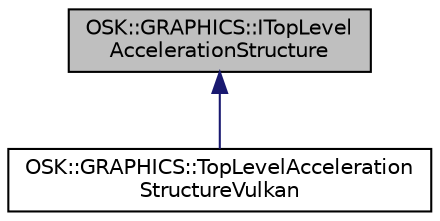 digraph "OSK::GRAPHICS::ITopLevelAccelerationStructure"
{
 // LATEX_PDF_SIZE
  edge [fontname="Helvetica",fontsize="10",labelfontname="Helvetica",labelfontsize="10"];
  node [fontname="Helvetica",fontsize="10",shape=record];
  Node1 [label="OSK::GRAPHICS::ITopLevel\lAccelerationStructure",height=0.2,width=0.4,color="black", fillcolor="grey75", style="filled", fontcolor="black",tooltip="Estructura de aceleración de nivel alto. Contiene la geometría a renderizar mediante trazado de rayos..."];
  Node1 -> Node2 [dir="back",color="midnightblue",fontsize="10",style="solid",fontname="Helvetica"];
  Node2 [label="OSK::GRAPHICS::TopLevelAcceleration\lStructureVulkan",height=0.2,width=0.4,color="black", fillcolor="white", style="filled",URL="$class_o_s_k_1_1_g_r_a_p_h_i_c_s_1_1_top_level_acceleration_structure_vulkan.html",tooltip=" "];
}

